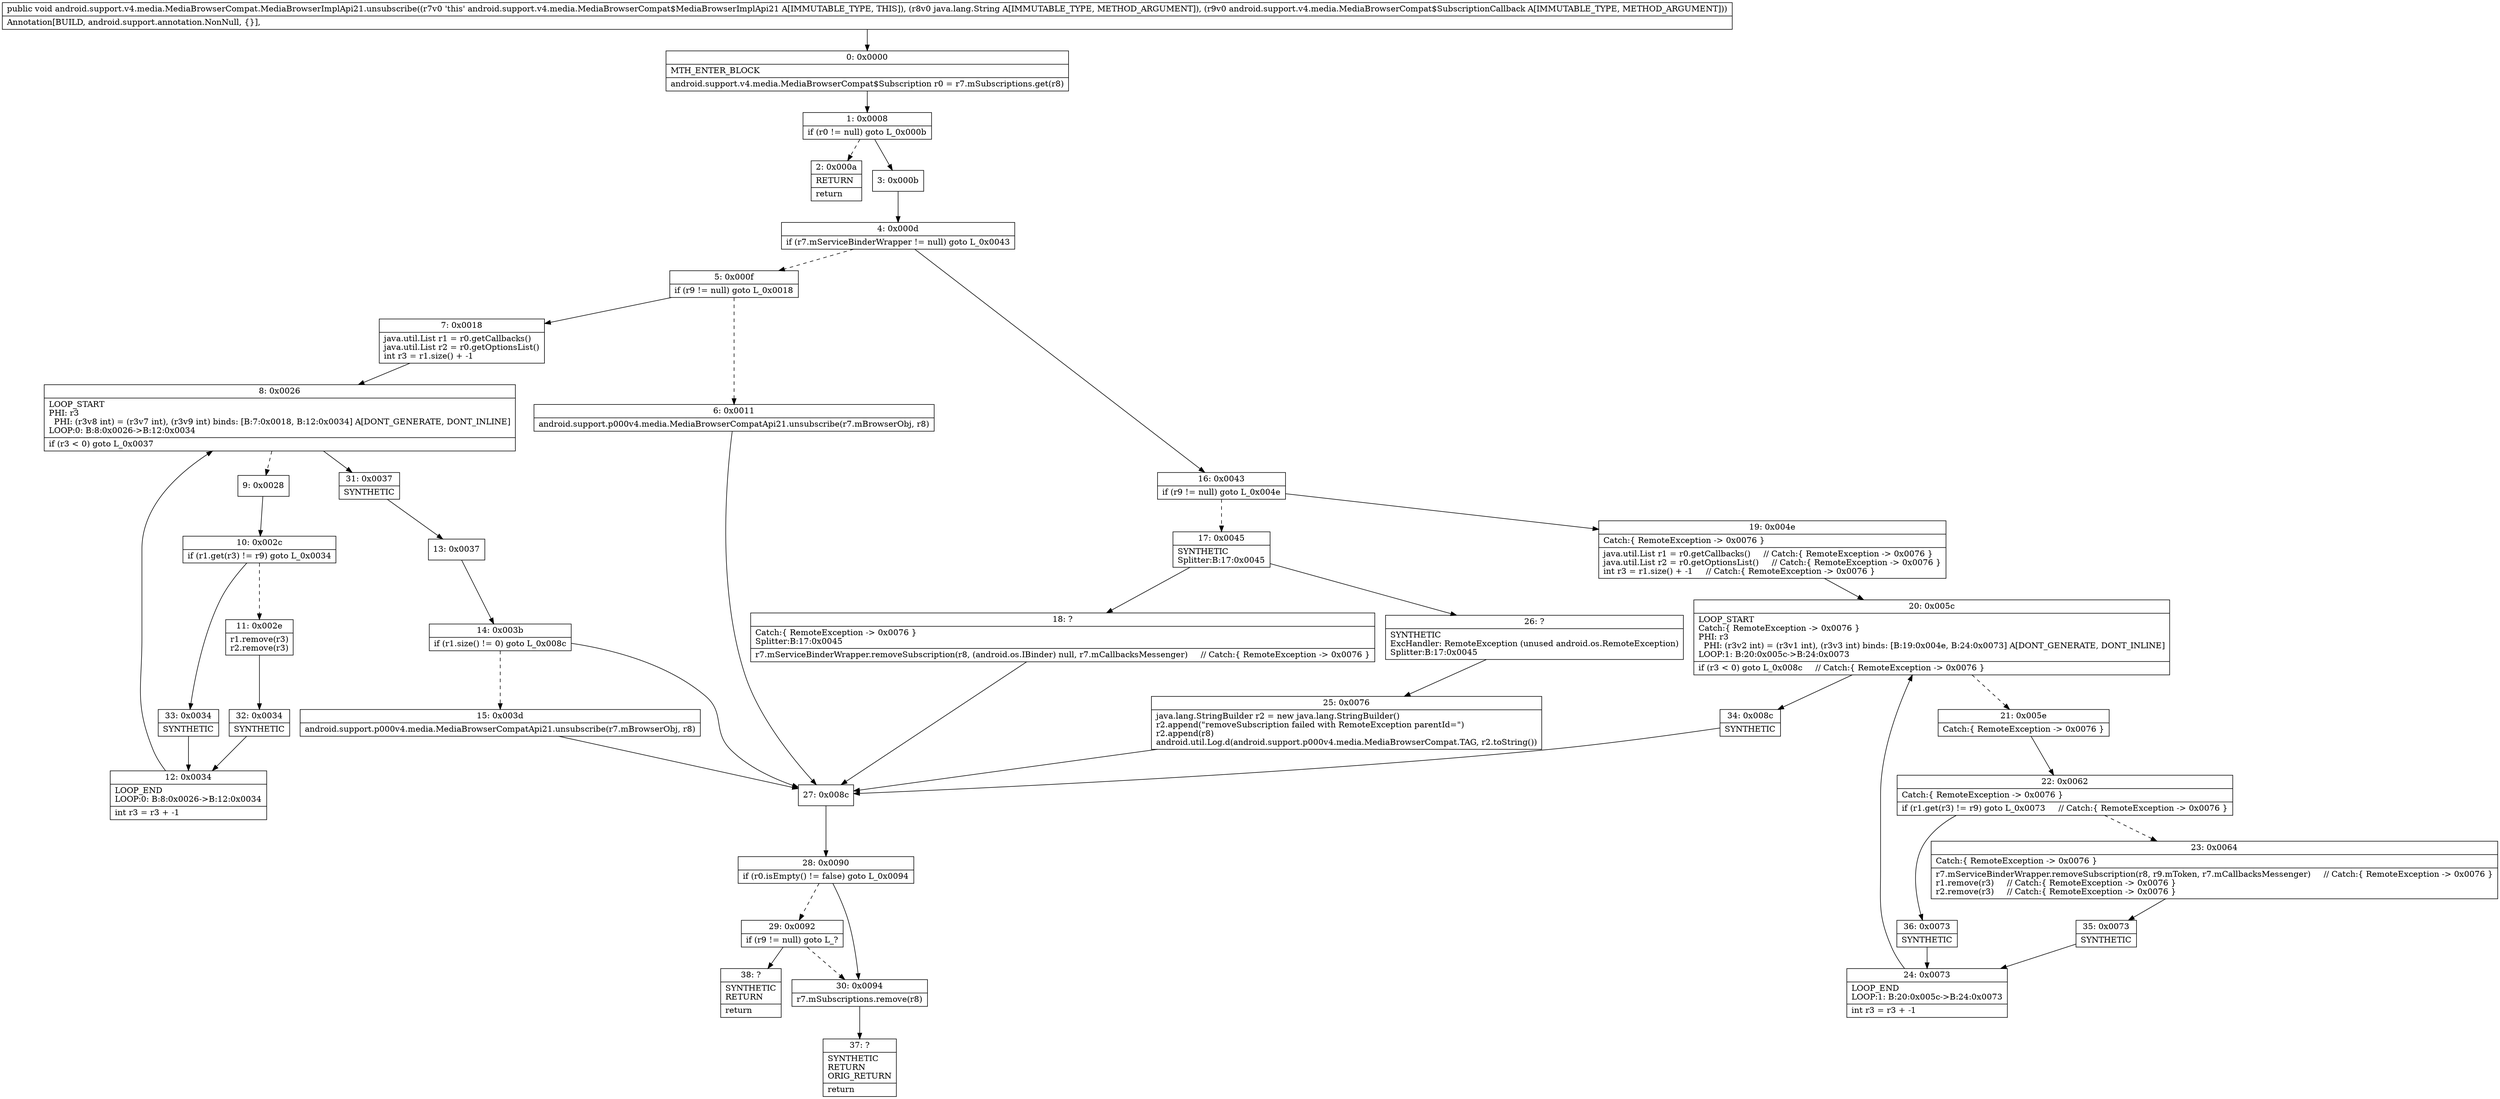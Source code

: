 digraph "CFG forandroid.support.v4.media.MediaBrowserCompat.MediaBrowserImplApi21.unsubscribe(Ljava\/lang\/String;Landroid\/support\/v4\/media\/MediaBrowserCompat$SubscriptionCallback;)V" {
Node_0 [shape=record,label="{0\:\ 0x0000|MTH_ENTER_BLOCK\l|android.support.v4.media.MediaBrowserCompat$Subscription r0 = r7.mSubscriptions.get(r8)\l}"];
Node_1 [shape=record,label="{1\:\ 0x0008|if (r0 != null) goto L_0x000b\l}"];
Node_2 [shape=record,label="{2\:\ 0x000a|RETURN\l|return\l}"];
Node_3 [shape=record,label="{3\:\ 0x000b}"];
Node_4 [shape=record,label="{4\:\ 0x000d|if (r7.mServiceBinderWrapper != null) goto L_0x0043\l}"];
Node_5 [shape=record,label="{5\:\ 0x000f|if (r9 != null) goto L_0x0018\l}"];
Node_6 [shape=record,label="{6\:\ 0x0011|android.support.p000v4.media.MediaBrowserCompatApi21.unsubscribe(r7.mBrowserObj, r8)\l}"];
Node_7 [shape=record,label="{7\:\ 0x0018|java.util.List r1 = r0.getCallbacks()\ljava.util.List r2 = r0.getOptionsList()\lint r3 = r1.size() + \-1\l}"];
Node_8 [shape=record,label="{8\:\ 0x0026|LOOP_START\lPHI: r3 \l  PHI: (r3v8 int) = (r3v7 int), (r3v9 int) binds: [B:7:0x0018, B:12:0x0034] A[DONT_GENERATE, DONT_INLINE]\lLOOP:0: B:8:0x0026\-\>B:12:0x0034\l|if (r3 \< 0) goto L_0x0037\l}"];
Node_9 [shape=record,label="{9\:\ 0x0028}"];
Node_10 [shape=record,label="{10\:\ 0x002c|if (r1.get(r3) != r9) goto L_0x0034\l}"];
Node_11 [shape=record,label="{11\:\ 0x002e|r1.remove(r3)\lr2.remove(r3)\l}"];
Node_12 [shape=record,label="{12\:\ 0x0034|LOOP_END\lLOOP:0: B:8:0x0026\-\>B:12:0x0034\l|int r3 = r3 + \-1\l}"];
Node_13 [shape=record,label="{13\:\ 0x0037}"];
Node_14 [shape=record,label="{14\:\ 0x003b|if (r1.size() != 0) goto L_0x008c\l}"];
Node_15 [shape=record,label="{15\:\ 0x003d|android.support.p000v4.media.MediaBrowserCompatApi21.unsubscribe(r7.mBrowserObj, r8)\l}"];
Node_16 [shape=record,label="{16\:\ 0x0043|if (r9 != null) goto L_0x004e\l}"];
Node_17 [shape=record,label="{17\:\ 0x0045|SYNTHETIC\lSplitter:B:17:0x0045\l}"];
Node_18 [shape=record,label="{18\:\ ?|Catch:\{ RemoteException \-\> 0x0076 \}\lSplitter:B:17:0x0045\l|r7.mServiceBinderWrapper.removeSubscription(r8, (android.os.IBinder) null, r7.mCallbacksMessenger)     \/\/ Catch:\{ RemoteException \-\> 0x0076 \}\l}"];
Node_19 [shape=record,label="{19\:\ 0x004e|Catch:\{ RemoteException \-\> 0x0076 \}\l|java.util.List r1 = r0.getCallbacks()     \/\/ Catch:\{ RemoteException \-\> 0x0076 \}\ljava.util.List r2 = r0.getOptionsList()     \/\/ Catch:\{ RemoteException \-\> 0x0076 \}\lint r3 = r1.size() + \-1     \/\/ Catch:\{ RemoteException \-\> 0x0076 \}\l}"];
Node_20 [shape=record,label="{20\:\ 0x005c|LOOP_START\lCatch:\{ RemoteException \-\> 0x0076 \}\lPHI: r3 \l  PHI: (r3v2 int) = (r3v1 int), (r3v3 int) binds: [B:19:0x004e, B:24:0x0073] A[DONT_GENERATE, DONT_INLINE]\lLOOP:1: B:20:0x005c\-\>B:24:0x0073\l|if (r3 \< 0) goto L_0x008c     \/\/ Catch:\{ RemoteException \-\> 0x0076 \}\l}"];
Node_21 [shape=record,label="{21\:\ 0x005e|Catch:\{ RemoteException \-\> 0x0076 \}\l}"];
Node_22 [shape=record,label="{22\:\ 0x0062|Catch:\{ RemoteException \-\> 0x0076 \}\l|if (r1.get(r3) != r9) goto L_0x0073     \/\/ Catch:\{ RemoteException \-\> 0x0076 \}\l}"];
Node_23 [shape=record,label="{23\:\ 0x0064|Catch:\{ RemoteException \-\> 0x0076 \}\l|r7.mServiceBinderWrapper.removeSubscription(r8, r9.mToken, r7.mCallbacksMessenger)     \/\/ Catch:\{ RemoteException \-\> 0x0076 \}\lr1.remove(r3)     \/\/ Catch:\{ RemoteException \-\> 0x0076 \}\lr2.remove(r3)     \/\/ Catch:\{ RemoteException \-\> 0x0076 \}\l}"];
Node_24 [shape=record,label="{24\:\ 0x0073|LOOP_END\lLOOP:1: B:20:0x005c\-\>B:24:0x0073\l|int r3 = r3 + \-1\l}"];
Node_25 [shape=record,label="{25\:\ 0x0076|java.lang.StringBuilder r2 = new java.lang.StringBuilder()\lr2.append(\"removeSubscription failed with RemoteException parentId=\")\lr2.append(r8)\landroid.util.Log.d(android.support.p000v4.media.MediaBrowserCompat.TAG, r2.toString())\l}"];
Node_26 [shape=record,label="{26\:\ ?|SYNTHETIC\lExcHandler: RemoteException (unused android.os.RemoteException)\lSplitter:B:17:0x0045\l}"];
Node_27 [shape=record,label="{27\:\ 0x008c}"];
Node_28 [shape=record,label="{28\:\ 0x0090|if (r0.isEmpty() != false) goto L_0x0094\l}"];
Node_29 [shape=record,label="{29\:\ 0x0092|if (r9 != null) goto L_?\l}"];
Node_30 [shape=record,label="{30\:\ 0x0094|r7.mSubscriptions.remove(r8)\l}"];
Node_31 [shape=record,label="{31\:\ 0x0037|SYNTHETIC\l}"];
Node_32 [shape=record,label="{32\:\ 0x0034|SYNTHETIC\l}"];
Node_33 [shape=record,label="{33\:\ 0x0034|SYNTHETIC\l}"];
Node_34 [shape=record,label="{34\:\ 0x008c|SYNTHETIC\l}"];
Node_35 [shape=record,label="{35\:\ 0x0073|SYNTHETIC\l}"];
Node_36 [shape=record,label="{36\:\ 0x0073|SYNTHETIC\l}"];
Node_37 [shape=record,label="{37\:\ ?|SYNTHETIC\lRETURN\lORIG_RETURN\l|return\l}"];
Node_38 [shape=record,label="{38\:\ ?|SYNTHETIC\lRETURN\l|return\l}"];
MethodNode[shape=record,label="{public void android.support.v4.media.MediaBrowserCompat.MediaBrowserImplApi21.unsubscribe((r7v0 'this' android.support.v4.media.MediaBrowserCompat$MediaBrowserImplApi21 A[IMMUTABLE_TYPE, THIS]), (r8v0 java.lang.String A[IMMUTABLE_TYPE, METHOD_ARGUMENT]), (r9v0 android.support.v4.media.MediaBrowserCompat$SubscriptionCallback A[IMMUTABLE_TYPE, METHOD_ARGUMENT]))  | Annotation[BUILD, android.support.annotation.NonNull, \{\}], \l}"];
MethodNode -> Node_0;
Node_0 -> Node_1;
Node_1 -> Node_2[style=dashed];
Node_1 -> Node_3;
Node_3 -> Node_4;
Node_4 -> Node_5[style=dashed];
Node_4 -> Node_16;
Node_5 -> Node_6[style=dashed];
Node_5 -> Node_7;
Node_6 -> Node_27;
Node_7 -> Node_8;
Node_8 -> Node_9[style=dashed];
Node_8 -> Node_31;
Node_9 -> Node_10;
Node_10 -> Node_11[style=dashed];
Node_10 -> Node_33;
Node_11 -> Node_32;
Node_12 -> Node_8;
Node_13 -> Node_14;
Node_14 -> Node_15[style=dashed];
Node_14 -> Node_27;
Node_15 -> Node_27;
Node_16 -> Node_17[style=dashed];
Node_16 -> Node_19;
Node_17 -> Node_18;
Node_17 -> Node_26;
Node_18 -> Node_27;
Node_19 -> Node_20;
Node_20 -> Node_21[style=dashed];
Node_20 -> Node_34;
Node_21 -> Node_22;
Node_22 -> Node_23[style=dashed];
Node_22 -> Node_36;
Node_23 -> Node_35;
Node_24 -> Node_20;
Node_25 -> Node_27;
Node_26 -> Node_25;
Node_27 -> Node_28;
Node_28 -> Node_29[style=dashed];
Node_28 -> Node_30;
Node_29 -> Node_30[style=dashed];
Node_29 -> Node_38;
Node_30 -> Node_37;
Node_31 -> Node_13;
Node_32 -> Node_12;
Node_33 -> Node_12;
Node_34 -> Node_27;
Node_35 -> Node_24;
Node_36 -> Node_24;
}

